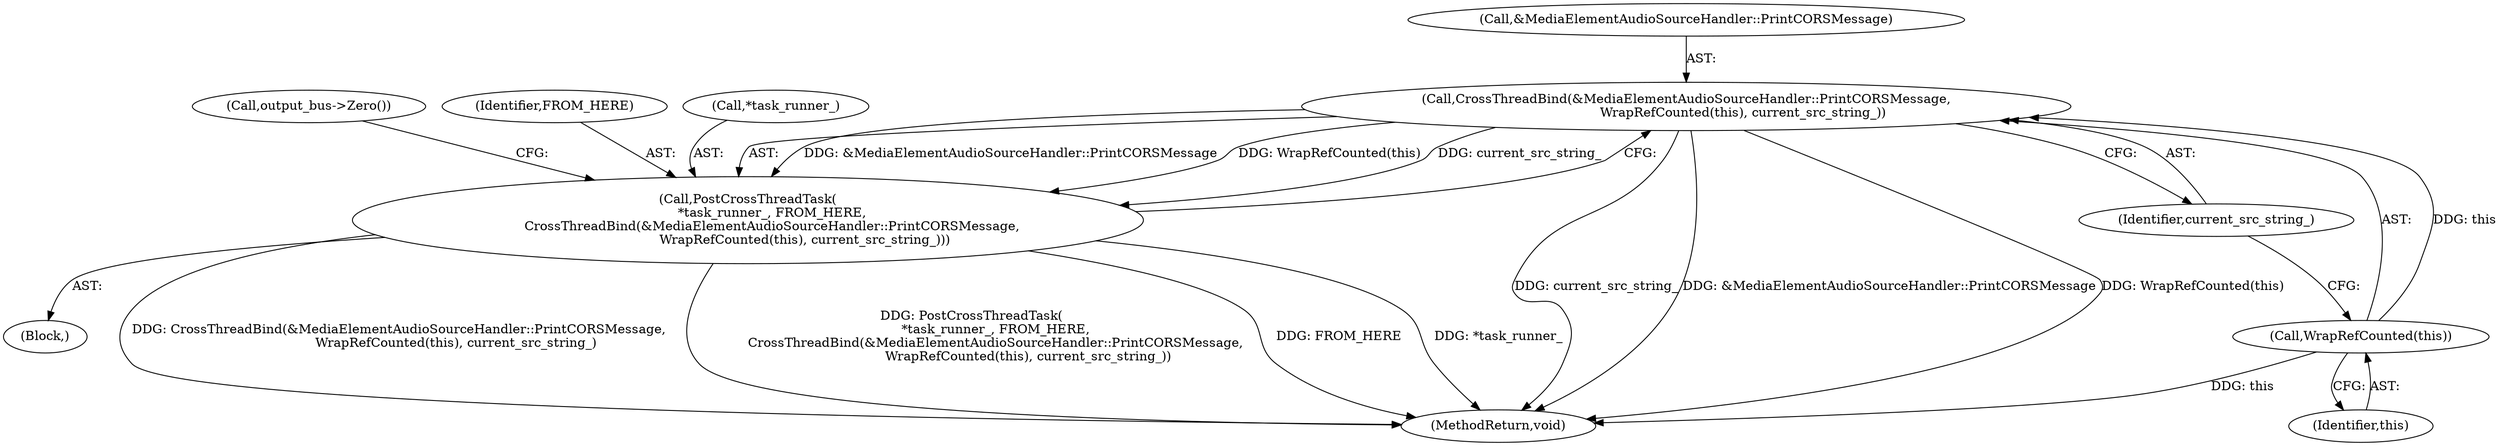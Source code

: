 digraph "1_Chrome_761c75d2d607638ff53c764b4925bcca9be601d8_4@API" {
"1000164" [label="(Call,CrossThreadBind(&MediaElementAudioSourceHandler::PrintCORSMessage,\n                            WrapRefCounted(this), current_src_string_))"];
"1000167" [label="(Call,WrapRefCounted(this))"];
"1000160" [label="(Call,PostCrossThreadTask(\n            *task_runner_, FROM_HERE,\n            CrossThreadBind(&MediaElementAudioSourceHandler::PrintCORSMessage,\n                            WrapRefCounted(this), current_src_string_)))"];
"1000170" [label="(Call,output_bus->Zero())"];
"1000163" [label="(Identifier,FROM_HERE)"];
"1000165" [label="(Call,&MediaElementAudioSourceHandler::PrintCORSMessage)"];
"1000156" [label="(Block,)"];
"1000161" [label="(Call,*task_runner_)"];
"1000174" [label="(MethodReturn,void)"];
"1000168" [label="(Identifier,this)"];
"1000167" [label="(Call,WrapRefCounted(this))"];
"1000169" [label="(Identifier,current_src_string_)"];
"1000160" [label="(Call,PostCrossThreadTask(\n            *task_runner_, FROM_HERE,\n            CrossThreadBind(&MediaElementAudioSourceHandler::PrintCORSMessage,\n                            WrapRefCounted(this), current_src_string_)))"];
"1000164" [label="(Call,CrossThreadBind(&MediaElementAudioSourceHandler::PrintCORSMessage,\n                            WrapRefCounted(this), current_src_string_))"];
"1000164" -> "1000160"  [label="AST: "];
"1000164" -> "1000169"  [label="CFG: "];
"1000165" -> "1000164"  [label="AST: "];
"1000167" -> "1000164"  [label="AST: "];
"1000169" -> "1000164"  [label="AST: "];
"1000160" -> "1000164"  [label="CFG: "];
"1000164" -> "1000174"  [label="DDG: current_src_string_"];
"1000164" -> "1000174"  [label="DDG: &MediaElementAudioSourceHandler::PrintCORSMessage"];
"1000164" -> "1000174"  [label="DDG: WrapRefCounted(this)"];
"1000164" -> "1000160"  [label="DDG: &MediaElementAudioSourceHandler::PrintCORSMessage"];
"1000164" -> "1000160"  [label="DDG: WrapRefCounted(this)"];
"1000164" -> "1000160"  [label="DDG: current_src_string_"];
"1000167" -> "1000164"  [label="DDG: this"];
"1000167" -> "1000168"  [label="CFG: "];
"1000168" -> "1000167"  [label="AST: "];
"1000169" -> "1000167"  [label="CFG: "];
"1000167" -> "1000174"  [label="DDG: this"];
"1000160" -> "1000156"  [label="AST: "];
"1000161" -> "1000160"  [label="AST: "];
"1000163" -> "1000160"  [label="AST: "];
"1000170" -> "1000160"  [label="CFG: "];
"1000160" -> "1000174"  [label="DDG: CrossThreadBind(&MediaElementAudioSourceHandler::PrintCORSMessage,\n                            WrapRefCounted(this), current_src_string_)"];
"1000160" -> "1000174"  [label="DDG: PostCrossThreadTask(\n            *task_runner_, FROM_HERE,\n            CrossThreadBind(&MediaElementAudioSourceHandler::PrintCORSMessage,\n                            WrapRefCounted(this), current_src_string_))"];
"1000160" -> "1000174"  [label="DDG: FROM_HERE"];
"1000160" -> "1000174"  [label="DDG: *task_runner_"];
}
